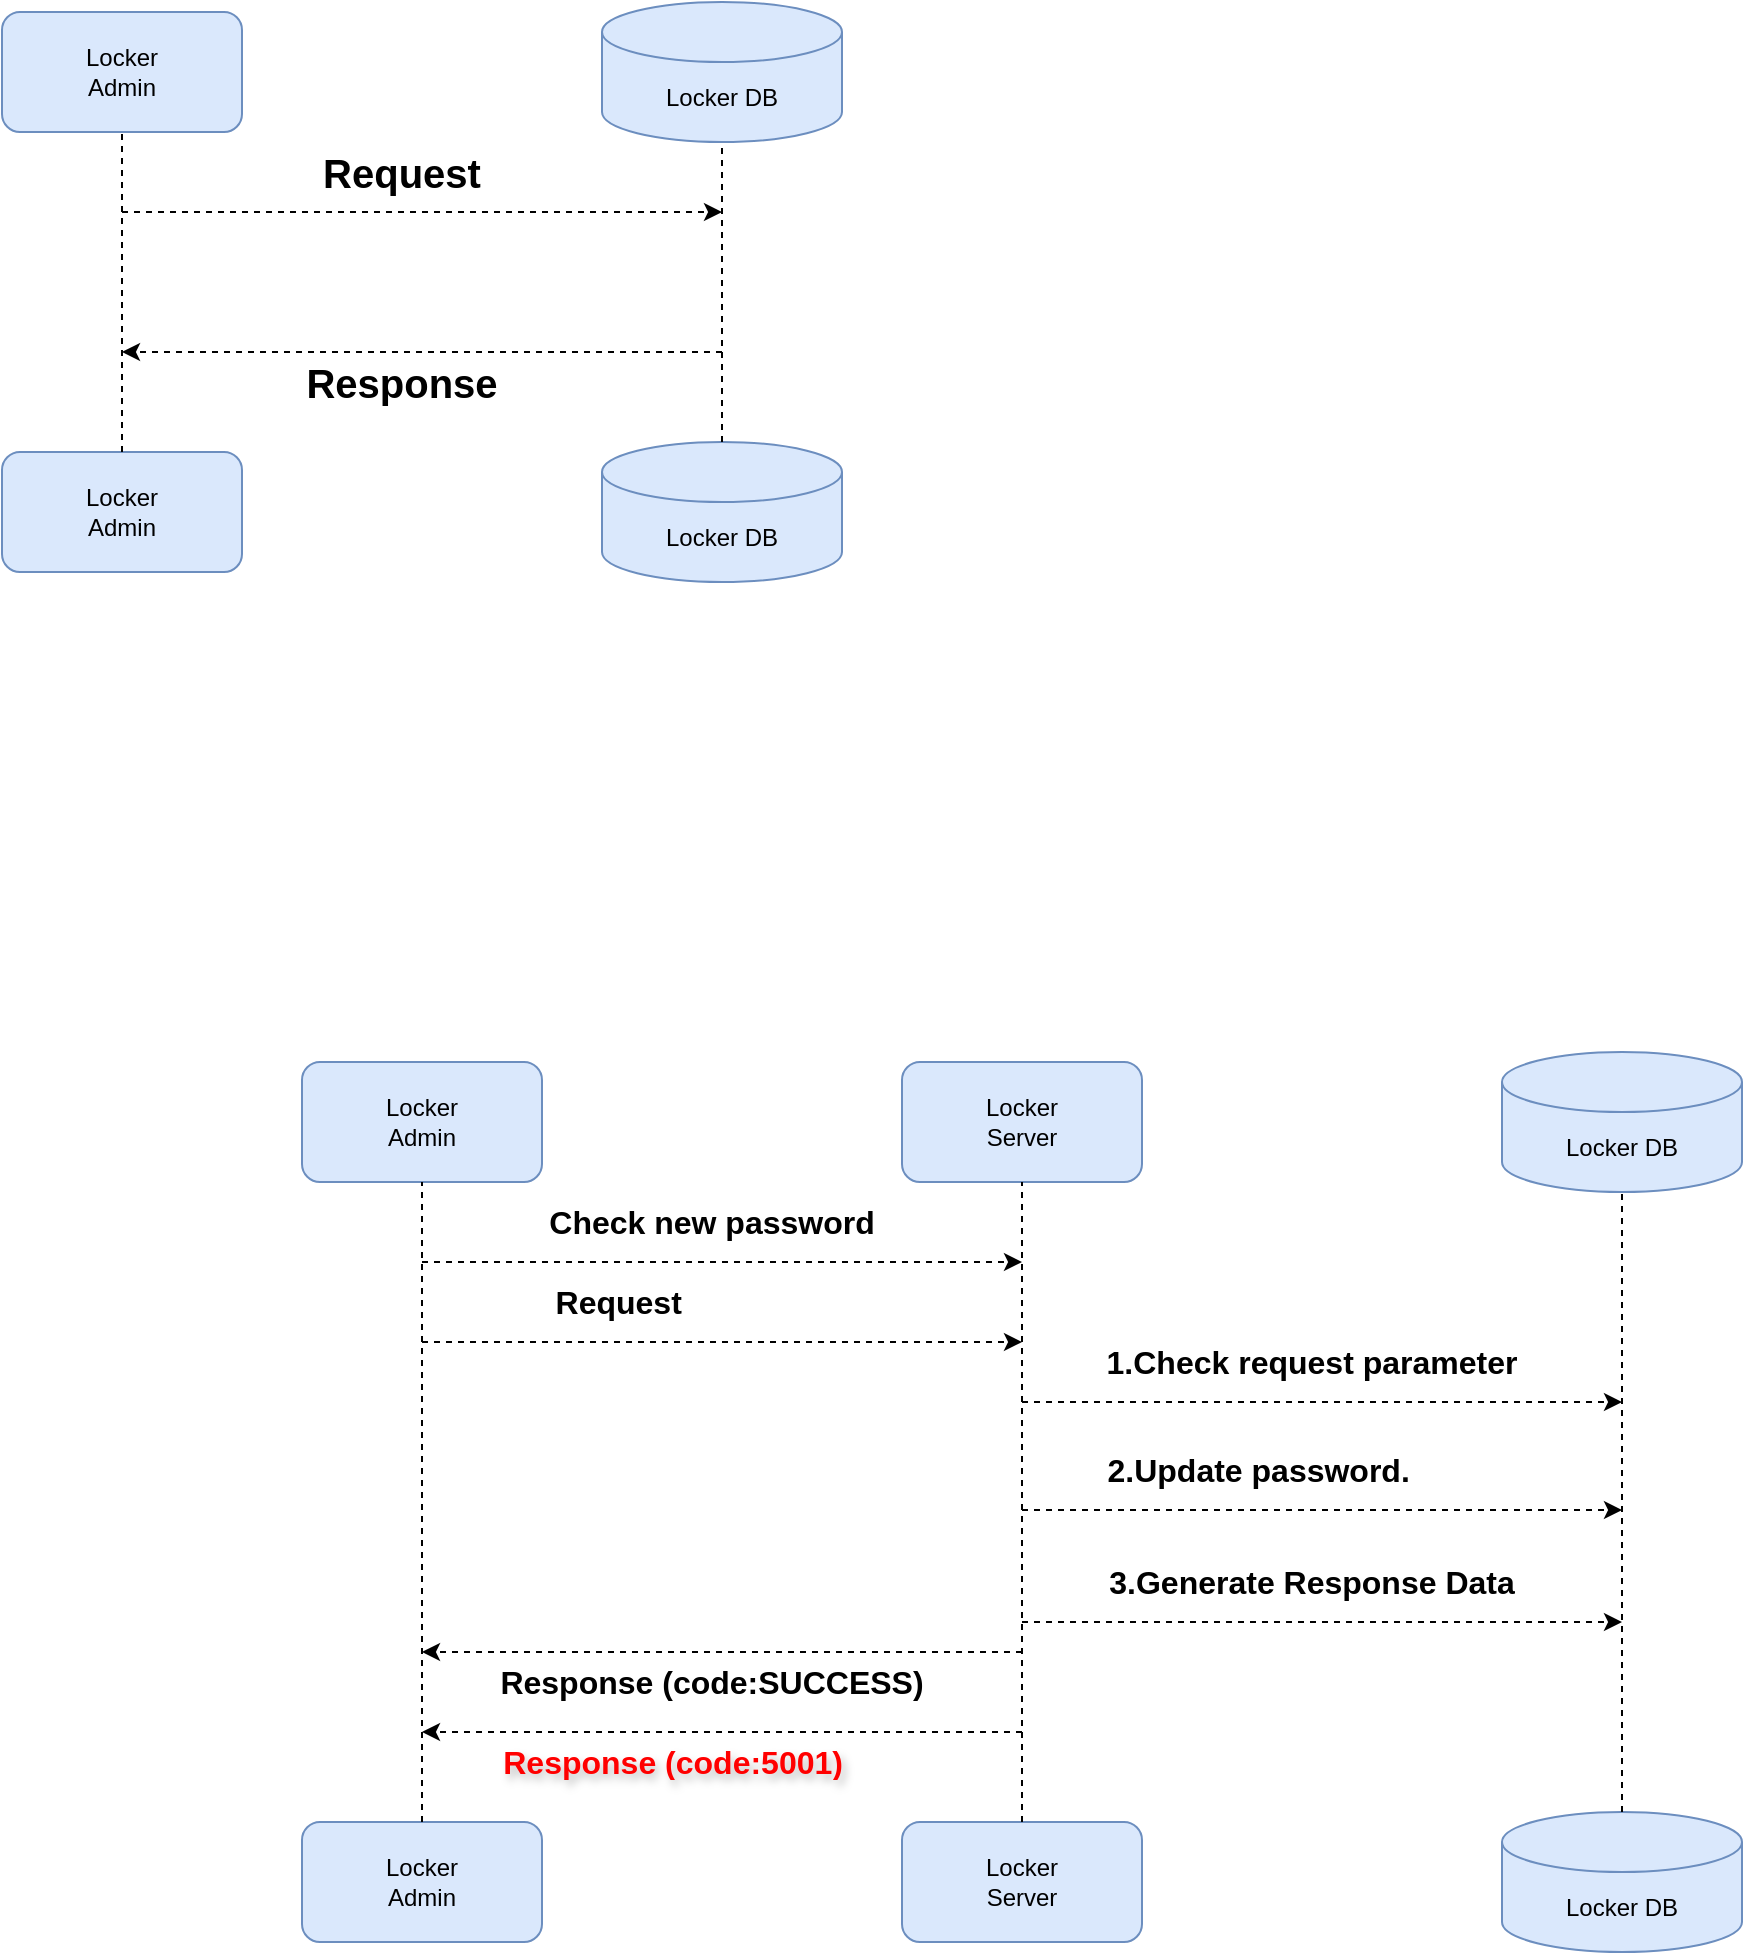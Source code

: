 <mxfile version="24.7.3" type="github">
  <diagram name="第 1 页" id="EqUvG4wm5ESe9p9HlTRZ">
    <mxGraphModel dx="1434" dy="665" grid="1" gridSize="10" guides="1" tooltips="1" connect="1" arrows="1" fold="1" page="1" pageScale="1" pageWidth="1654" pageHeight="1169" math="0" shadow="0">
      <root>
        <mxCell id="0" />
        <mxCell id="1" parent="0" />
        <mxCell id="m1EHYBium84v0ni8damj-1" value="Locker&lt;div&gt;Admin&lt;/div&gt;" style="rounded=1;whiteSpace=wrap;html=1;fillColor=#dae8fc;strokeColor=#6c8ebf;" vertex="1" parent="1">
          <mxGeometry x="240" y="150" width="120" height="60" as="geometry" />
        </mxCell>
        <mxCell id="m1EHYBium84v0ni8damj-2" value="Locker&lt;div&gt;Admin&lt;/div&gt;" style="rounded=1;whiteSpace=wrap;html=1;fillColor=#dae8fc;strokeColor=#6c8ebf;" vertex="1" parent="1">
          <mxGeometry x="240" y="370" width="120" height="60" as="geometry" />
        </mxCell>
        <mxCell id="m1EHYBium84v0ni8damj-3" value="Locker DB" style="shape=cylinder3;whiteSpace=wrap;html=1;boundedLbl=1;backgroundOutline=1;size=15;fillColor=#dae8fc;strokeColor=#6c8ebf;" vertex="1" parent="1">
          <mxGeometry x="540" y="145" width="120" height="70" as="geometry" />
        </mxCell>
        <mxCell id="m1EHYBium84v0ni8damj-4" value="Locker DB" style="shape=cylinder3;whiteSpace=wrap;html=1;boundedLbl=1;backgroundOutline=1;size=15;fillColor=#dae8fc;strokeColor=#6c8ebf;" vertex="1" parent="1">
          <mxGeometry x="540" y="365" width="120" height="70" as="geometry" />
        </mxCell>
        <mxCell id="m1EHYBium84v0ni8damj-5" value="" style="endArrow=none;dashed=1;html=1;rounded=0;entryX=0.5;entryY=1;entryDx=0;entryDy=0;exitX=0.5;exitY=0;exitDx=0;exitDy=0;" edge="1" parent="1" source="m1EHYBium84v0ni8damj-2" target="m1EHYBium84v0ni8damj-1">
          <mxGeometry width="50" height="50" relative="1" as="geometry">
            <mxPoint x="700" y="370" as="sourcePoint" />
            <mxPoint x="750" y="320" as="targetPoint" />
          </mxGeometry>
        </mxCell>
        <mxCell id="m1EHYBium84v0ni8damj-6" value="" style="endArrow=none;dashed=1;html=1;rounded=0;entryX=0.5;entryY=1;entryDx=0;entryDy=0;entryPerimeter=0;exitX=0.5;exitY=0;exitDx=0;exitDy=0;exitPerimeter=0;" edge="1" parent="1" source="m1EHYBium84v0ni8damj-4" target="m1EHYBium84v0ni8damj-3">
          <mxGeometry width="50" height="50" relative="1" as="geometry">
            <mxPoint x="700" y="370" as="sourcePoint" />
            <mxPoint x="750" y="320" as="targetPoint" />
          </mxGeometry>
        </mxCell>
        <mxCell id="m1EHYBium84v0ni8damj-7" value="" style="endArrow=classic;html=1;rounded=0;dashed=1;" edge="1" parent="1">
          <mxGeometry width="50" height="50" relative="1" as="geometry">
            <mxPoint x="300" y="250" as="sourcePoint" />
            <mxPoint x="600" y="250" as="targetPoint" />
          </mxGeometry>
        </mxCell>
        <mxCell id="m1EHYBium84v0ni8damj-8" value="" style="endArrow=classic;html=1;rounded=0;dashed=1;" edge="1" parent="1">
          <mxGeometry width="50" height="50" relative="1" as="geometry">
            <mxPoint x="600" y="320" as="sourcePoint" />
            <mxPoint x="300" y="320" as="targetPoint" />
          </mxGeometry>
        </mxCell>
        <mxCell id="m1EHYBium84v0ni8damj-9" value="Request" style="text;html=1;align=center;verticalAlign=middle;whiteSpace=wrap;rounded=0;fontSize=20;fontStyle=1" vertex="1" parent="1">
          <mxGeometry x="410" y="215" width="60" height="30" as="geometry" />
        </mxCell>
        <mxCell id="m1EHYBium84v0ni8damj-10" value="Response" style="text;html=1;align=center;verticalAlign=middle;whiteSpace=wrap;rounded=0;fontSize=20;fontStyle=1" vertex="1" parent="1">
          <mxGeometry x="410" y="320" width="60" height="30" as="geometry" />
        </mxCell>
        <mxCell id="m1EHYBium84v0ni8damj-12" value="Locker&lt;div&gt;Server&lt;/div&gt;" style="rounded=1;whiteSpace=wrap;html=1;fillColor=#dae8fc;strokeColor=#6c8ebf;" vertex="1" parent="1">
          <mxGeometry x="690" y="675" width="120" height="60" as="geometry" />
        </mxCell>
        <mxCell id="m1EHYBium84v0ni8damj-13" value="Locker&lt;div&gt;Server&lt;/div&gt;" style="rounded=1;whiteSpace=wrap;html=1;fillColor=#dae8fc;strokeColor=#6c8ebf;" vertex="1" parent="1">
          <mxGeometry x="690" y="1055" width="120" height="60" as="geometry" />
        </mxCell>
        <mxCell id="m1EHYBium84v0ni8damj-14" value="Locker DB" style="shape=cylinder3;whiteSpace=wrap;html=1;boundedLbl=1;backgroundOutline=1;size=15;fillColor=#dae8fc;strokeColor=#6c8ebf;" vertex="1" parent="1">
          <mxGeometry x="990" y="670" width="120" height="70" as="geometry" />
        </mxCell>
        <mxCell id="m1EHYBium84v0ni8damj-15" value="Locker DB" style="shape=cylinder3;whiteSpace=wrap;html=1;boundedLbl=1;backgroundOutline=1;size=15;fillColor=#dae8fc;strokeColor=#6c8ebf;" vertex="1" parent="1">
          <mxGeometry x="990" y="1050" width="120" height="70" as="geometry" />
        </mxCell>
        <mxCell id="m1EHYBium84v0ni8damj-16" value="" style="endArrow=none;dashed=1;html=1;rounded=0;entryX=0.5;entryY=1;entryDx=0;entryDy=0;exitX=0.5;exitY=0;exitDx=0;exitDy=0;" edge="1" parent="1" source="m1EHYBium84v0ni8damj-13" target="m1EHYBium84v0ni8damj-12">
          <mxGeometry width="50" height="50" relative="1" as="geometry">
            <mxPoint x="1150" y="895" as="sourcePoint" />
            <mxPoint x="1200" y="845" as="targetPoint" />
          </mxGeometry>
        </mxCell>
        <mxCell id="m1EHYBium84v0ni8damj-17" value="" style="endArrow=none;dashed=1;html=1;rounded=0;entryX=0.5;entryY=1;entryDx=0;entryDy=0;entryPerimeter=0;exitX=0.5;exitY=0;exitDx=0;exitDy=0;exitPerimeter=0;" edge="1" parent="1" source="m1EHYBium84v0ni8damj-15" target="m1EHYBium84v0ni8damj-14">
          <mxGeometry width="50" height="50" relative="1" as="geometry">
            <mxPoint x="1150" y="895" as="sourcePoint" />
            <mxPoint x="1200" y="845" as="targetPoint" />
          </mxGeometry>
        </mxCell>
        <mxCell id="m1EHYBium84v0ni8damj-18" value="" style="endArrow=classic;html=1;rounded=0;dashed=1;" edge="1" parent="1">
          <mxGeometry width="50" height="50" relative="1" as="geometry">
            <mxPoint x="450" y="815" as="sourcePoint" />
            <mxPoint x="750" y="815" as="targetPoint" />
          </mxGeometry>
        </mxCell>
        <mxCell id="m1EHYBium84v0ni8damj-19" value="" style="endArrow=classic;html=1;rounded=0;dashed=1;" edge="1" parent="1">
          <mxGeometry width="50" height="50" relative="1" as="geometry">
            <mxPoint x="750" y="1010" as="sourcePoint" />
            <mxPoint x="450" y="1010" as="targetPoint" />
          </mxGeometry>
        </mxCell>
        <mxCell id="m1EHYBium84v0ni8damj-20" value="Request&amp;nbsp; &amp;nbsp;" style="text;html=1;align=center;verticalAlign=middle;whiteSpace=wrap;rounded=0;fontSize=16;fontStyle=1" vertex="1" parent="1">
          <mxGeometry x="490" y="780" width="130" height="30" as="geometry" />
        </mxCell>
        <mxCell id="m1EHYBium84v0ni8damj-21" value="Response (code:5001)&amp;nbsp; &amp;nbsp; &amp;nbsp; &amp;nbsp; &amp;nbsp; &amp;nbsp;" style="text;html=1;align=center;verticalAlign=middle;whiteSpace=wrap;rounded=0;fontSize=16;fontStyle=1;fontColor=#ff0000;textShadow=1;" vertex="1" parent="1">
          <mxGeometry x="470" y="1010" width="260" height="30" as="geometry" />
        </mxCell>
        <mxCell id="m1EHYBium84v0ni8damj-22" value="Locker&lt;div&gt;Admin&lt;/div&gt;" style="rounded=1;whiteSpace=wrap;html=1;fillColor=#dae8fc;strokeColor=#6c8ebf;" vertex="1" parent="1">
          <mxGeometry x="390" y="675" width="120" height="60" as="geometry" />
        </mxCell>
        <mxCell id="m1EHYBium84v0ni8damj-23" value="Locker&lt;div&gt;Admin&lt;/div&gt;" style="rounded=1;whiteSpace=wrap;html=1;fillColor=#dae8fc;strokeColor=#6c8ebf;" vertex="1" parent="1">
          <mxGeometry x="390" y="1055" width="120" height="60" as="geometry" />
        </mxCell>
        <mxCell id="m1EHYBium84v0ni8damj-24" value="" style="endArrow=none;dashed=1;html=1;rounded=0;entryX=0.5;entryY=1;entryDx=0;entryDy=0;exitX=0.5;exitY=0;exitDx=0;exitDy=0;" edge="1" parent="1" source="m1EHYBium84v0ni8damj-23" target="m1EHYBium84v0ni8damj-22">
          <mxGeometry width="50" height="50" relative="1" as="geometry">
            <mxPoint x="850" y="895" as="sourcePoint" />
            <mxPoint x="900" y="845" as="targetPoint" />
          </mxGeometry>
        </mxCell>
        <mxCell id="m1EHYBium84v0ni8damj-25" value="" style="endArrow=classic;html=1;rounded=0;dashed=1;" edge="1" parent="1">
          <mxGeometry width="50" height="50" relative="1" as="geometry">
            <mxPoint x="750" y="970" as="sourcePoint" />
            <mxPoint x="450" y="970" as="targetPoint" />
          </mxGeometry>
        </mxCell>
        <mxCell id="m1EHYBium84v0ni8damj-26" value="Response (code:SUCCESS)" style="text;html=1;align=center;verticalAlign=middle;whiteSpace=wrap;rounded=0;fontSize=16;fontStyle=1" vertex="1" parent="1">
          <mxGeometry x="470" y="970" width="250" height="30" as="geometry" />
        </mxCell>
        <mxCell id="m1EHYBium84v0ni8damj-27" value="" style="endArrow=classic;html=1;rounded=0;dashed=1;" edge="1" parent="1">
          <mxGeometry width="50" height="50" relative="1" as="geometry">
            <mxPoint x="450" y="775" as="sourcePoint" />
            <mxPoint x="750" y="775" as="targetPoint" />
          </mxGeometry>
        </mxCell>
        <mxCell id="m1EHYBium84v0ni8damj-28" value="Check new password" style="text;html=1;align=center;verticalAlign=middle;whiteSpace=wrap;rounded=0;fontSize=16;fontStyle=1" vertex="1" parent="1">
          <mxGeometry x="470" y="740" width="250" height="30" as="geometry" />
        </mxCell>
        <mxCell id="m1EHYBium84v0ni8damj-29" value="" style="endArrow=classic;html=1;rounded=0;dashed=1;" edge="1" parent="1">
          <mxGeometry width="50" height="50" relative="1" as="geometry">
            <mxPoint x="750" y="845" as="sourcePoint" />
            <mxPoint x="1050" y="845" as="targetPoint" />
          </mxGeometry>
        </mxCell>
        <mxCell id="m1EHYBium84v0ni8damj-30" value="1.Check request parameter" style="text;html=1;align=center;verticalAlign=middle;whiteSpace=wrap;rounded=0;fontSize=16;fontStyle=1" vertex="1" parent="1">
          <mxGeometry x="770" y="810" width="250" height="30" as="geometry" />
        </mxCell>
        <mxCell id="m1EHYBium84v0ni8damj-31" value="" style="endArrow=classic;html=1;rounded=0;dashed=1;" edge="1" parent="1">
          <mxGeometry width="50" height="50" relative="1" as="geometry">
            <mxPoint x="750" y="899" as="sourcePoint" />
            <mxPoint x="1050" y="899" as="targetPoint" />
          </mxGeometry>
        </mxCell>
        <mxCell id="m1EHYBium84v0ni8damj-32" value="2.Update password.&amp;nbsp; &amp;nbsp; &amp;nbsp; &amp;nbsp; &amp;nbsp; &amp;nbsp;&amp;nbsp;" style="text;html=1;align=center;verticalAlign=middle;whiteSpace=wrap;rounded=0;fontSize=16;fontStyle=1" vertex="1" parent="1">
          <mxGeometry x="770" y="864" width="250" height="30" as="geometry" />
        </mxCell>
        <mxCell id="m1EHYBium84v0ni8damj-33" value="" style="endArrow=classic;html=1;rounded=0;dashed=1;" edge="1" parent="1">
          <mxGeometry width="50" height="50" relative="1" as="geometry">
            <mxPoint x="750" y="955" as="sourcePoint" />
            <mxPoint x="1050" y="955" as="targetPoint" />
          </mxGeometry>
        </mxCell>
        <mxCell id="m1EHYBium84v0ni8damj-34" value="3.Generate Response Data" style="text;html=1;align=center;verticalAlign=middle;whiteSpace=wrap;rounded=0;fontSize=16;fontStyle=1" vertex="1" parent="1">
          <mxGeometry x="770" y="920" width="250" height="30" as="geometry" />
        </mxCell>
      </root>
    </mxGraphModel>
  </diagram>
</mxfile>

